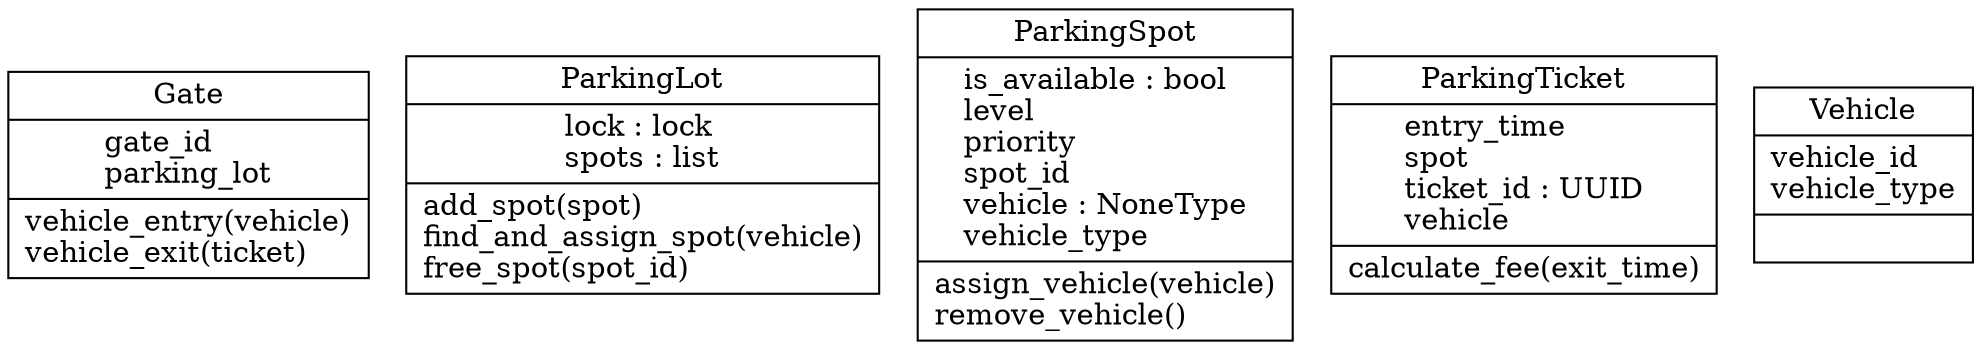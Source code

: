 digraph "classes" {
rankdir=BT
charset="utf-8"
"main.Gate" [color="black", fontcolor="black", label=<{Gate|gate_id<br ALIGN="LEFT"/>parking_lot<br ALIGN="LEFT"/>|vehicle_entry(vehicle)<br ALIGN="LEFT"/>vehicle_exit(ticket)<br ALIGN="LEFT"/>}>, shape="record", style="solid"];
"main.ParkingLot" [color="black", fontcolor="black", label=<{ParkingLot|lock : lock<br ALIGN="LEFT"/>spots : list<br ALIGN="LEFT"/>|add_spot(spot)<br ALIGN="LEFT"/>find_and_assign_spot(vehicle)<br ALIGN="LEFT"/>free_spot(spot_id)<br ALIGN="LEFT"/>}>, shape="record", style="solid"];
"main.ParkingSpot" [color="black", fontcolor="black", label=<{ParkingSpot|is_available : bool<br ALIGN="LEFT"/>level<br ALIGN="LEFT"/>priority<br ALIGN="LEFT"/>spot_id<br ALIGN="LEFT"/>vehicle : NoneType<br ALIGN="LEFT"/>vehicle_type<br ALIGN="LEFT"/>|assign_vehicle(vehicle)<br ALIGN="LEFT"/>remove_vehicle()<br ALIGN="LEFT"/>}>, shape="record", style="solid"];
"main.ParkingTicket" [color="black", fontcolor="black", label=<{ParkingTicket|entry_time<br ALIGN="LEFT"/>spot<br ALIGN="LEFT"/>ticket_id : UUID<br ALIGN="LEFT"/>vehicle<br ALIGN="LEFT"/>|calculate_fee(exit_time)<br ALIGN="LEFT"/>}>, shape="record", style="solid"];
"main.Vehicle" [color="black", fontcolor="black", label=<{Vehicle|vehicle_id<br ALIGN="LEFT"/>vehicle_type<br ALIGN="LEFT"/>|}>, shape="record", style="solid"];
}
